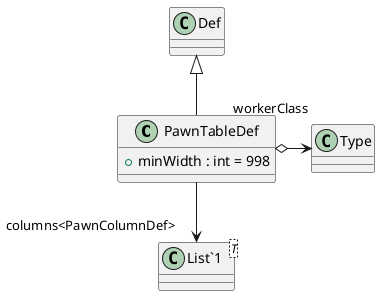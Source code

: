 @startuml
class PawnTableDef {
    + minWidth : int = 998
}
class "List`1"<T> {
}
Def <|-- PawnTableDef
PawnTableDef --> "columns<PawnColumnDef>" "List`1"
PawnTableDef o-> "workerClass" Type
@enduml

